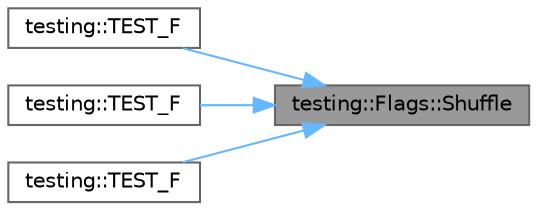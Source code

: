 digraph "testing::Flags::Shuffle"
{
 // LATEX_PDF_SIZE
  bgcolor="transparent";
  edge [fontname=Helvetica,fontsize=10,labelfontname=Helvetica,labelfontsize=10];
  node [fontname=Helvetica,fontsize=10,shape=box,height=0.2,width=0.4];
  rankdir="RL";
  Node1 [id="Node000001",label="testing::Flags::Shuffle",height=0.2,width=0.4,color="gray40", fillcolor="grey60", style="filled", fontcolor="black",tooltip=" "];
  Node1 -> Node2 [id="edge1_Node000001_Node000002",dir="back",color="steelblue1",style="solid",tooltip=" "];
  Node2 [id="Node000002",label="testing::TEST_F",height=0.2,width=0.4,color="grey40", fillcolor="white", style="filled",URL="$namespacetesting.html#ac510159c0bac8ecf77e0d3884569b314",tooltip=" "];
  Node1 -> Node3 [id="edge2_Node000001_Node000003",dir="back",color="steelblue1",style="solid",tooltip=" "];
  Node3 [id="Node000003",label="testing::TEST_F",height=0.2,width=0.4,color="grey40", fillcolor="white", style="filled",URL="$namespacetesting.html#a11ba77d82075e6b72cc2cc3a0568eb4b",tooltip=" "];
  Node1 -> Node4 [id="edge3_Node000001_Node000004",dir="back",color="steelblue1",style="solid",tooltip=" "];
  Node4 [id="Node000004",label="testing::TEST_F",height=0.2,width=0.4,color="grey40", fillcolor="white", style="filled",URL="$namespacetesting.html#a23373676b5605f4446444568b03851c1",tooltip=" "];
}
